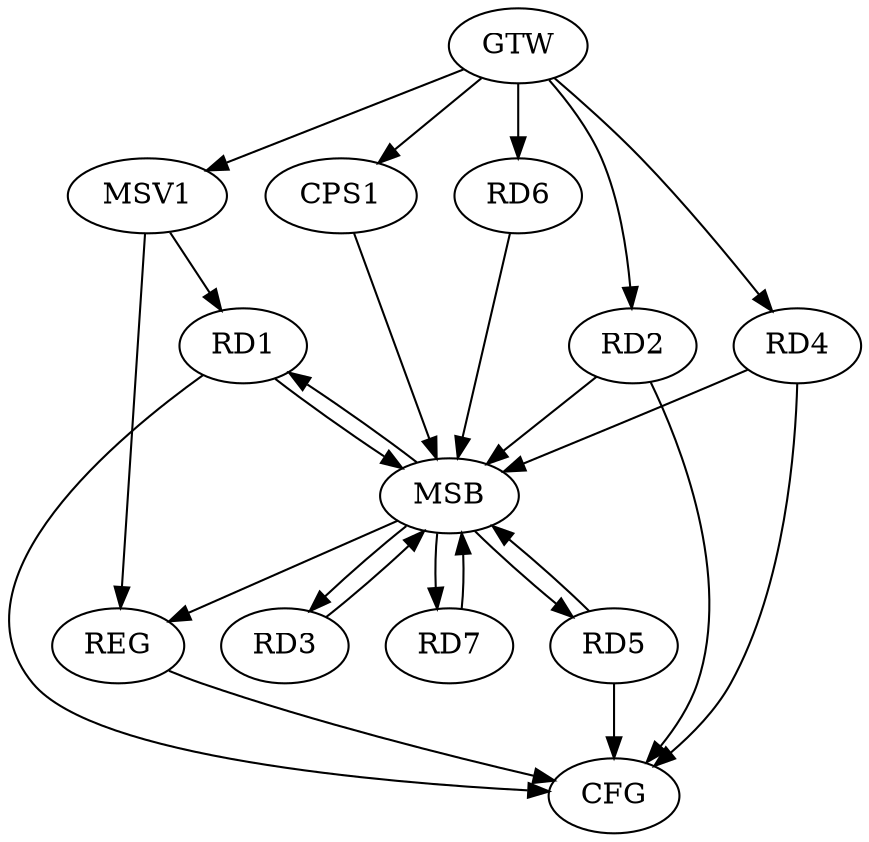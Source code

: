strict digraph G {
  RD1 [ label="RD1" ];
  RD2 [ label="RD2" ];
  RD3 [ label="RD3" ];
  RD4 [ label="RD4" ];
  RD5 [ label="RD5" ];
  RD6 [ label="RD6" ];
  RD7 [ label="RD7" ];
  CPS1 [ label="CPS1" ];
  GTW [ label="GTW" ];
  REG [ label="REG" ];
  MSB [ label="MSB" ];
  CFG [ label="CFG" ];
  MSV1 [ label="MSV1" ];
  GTW -> RD2;
  GTW -> RD4;
  GTW -> RD6;
  GTW -> CPS1;
  RD1 -> MSB;
  MSB -> REG;
  RD2 -> MSB;
  MSB -> RD1;
  RD3 -> MSB;
  MSB -> RD7;
  RD4 -> MSB;
  MSB -> RD5;
  RD5 -> MSB;
  RD6 -> MSB;
  MSB -> RD3;
  RD7 -> MSB;
  CPS1 -> MSB;
  RD2 -> CFG;
  RD1 -> CFG;
  RD5 -> CFG;
  RD4 -> CFG;
  REG -> CFG;
  MSV1 -> RD1;
  GTW -> MSV1;
  MSV1 -> REG;
}
